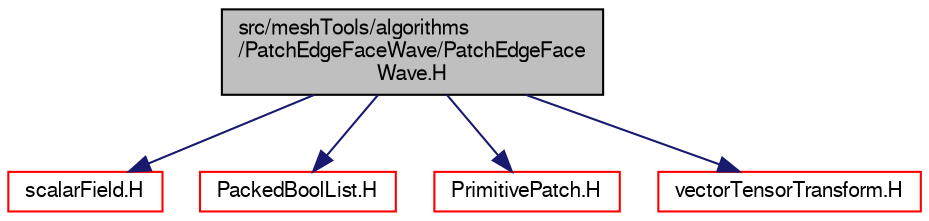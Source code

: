 digraph "src/meshTools/algorithms/PatchEdgeFaceWave/PatchEdgeFaceWave.H"
{
  bgcolor="transparent";
  edge [fontname="FreeSans",fontsize="10",labelfontname="FreeSans",labelfontsize="10"];
  node [fontname="FreeSans",fontsize="10",shape=record];
  Node0 [label="src/meshTools/algorithms\l/PatchEdgeFaceWave/PatchEdgeFace\lWave.H",height=0.2,width=0.4,color="black", fillcolor="grey75", style="filled", fontcolor="black"];
  Node0 -> Node1 [color="midnightblue",fontsize="10",style="solid",fontname="FreeSans"];
  Node1 [label="scalarField.H",height=0.2,width=0.4,color="red",URL="$a09656.html"];
  Node0 -> Node81 [color="midnightblue",fontsize="10",style="solid",fontname="FreeSans"];
  Node81 [label="PackedBoolList.H",height=0.2,width=0.4,color="red",URL="$a08696.html"];
  Node0 -> Node87 [color="midnightblue",fontsize="10",style="solid",fontname="FreeSans"];
  Node87 [label="PrimitivePatch.H",height=0.2,width=0.4,color="red",URL="$a11951.html"];
  Node0 -> Node148 [color="midnightblue",fontsize="10",style="solid",fontname="FreeSans"];
  Node148 [label="vectorTensorTransform.H",height=0.2,width=0.4,color="red",URL="$a12326.html"];
}
